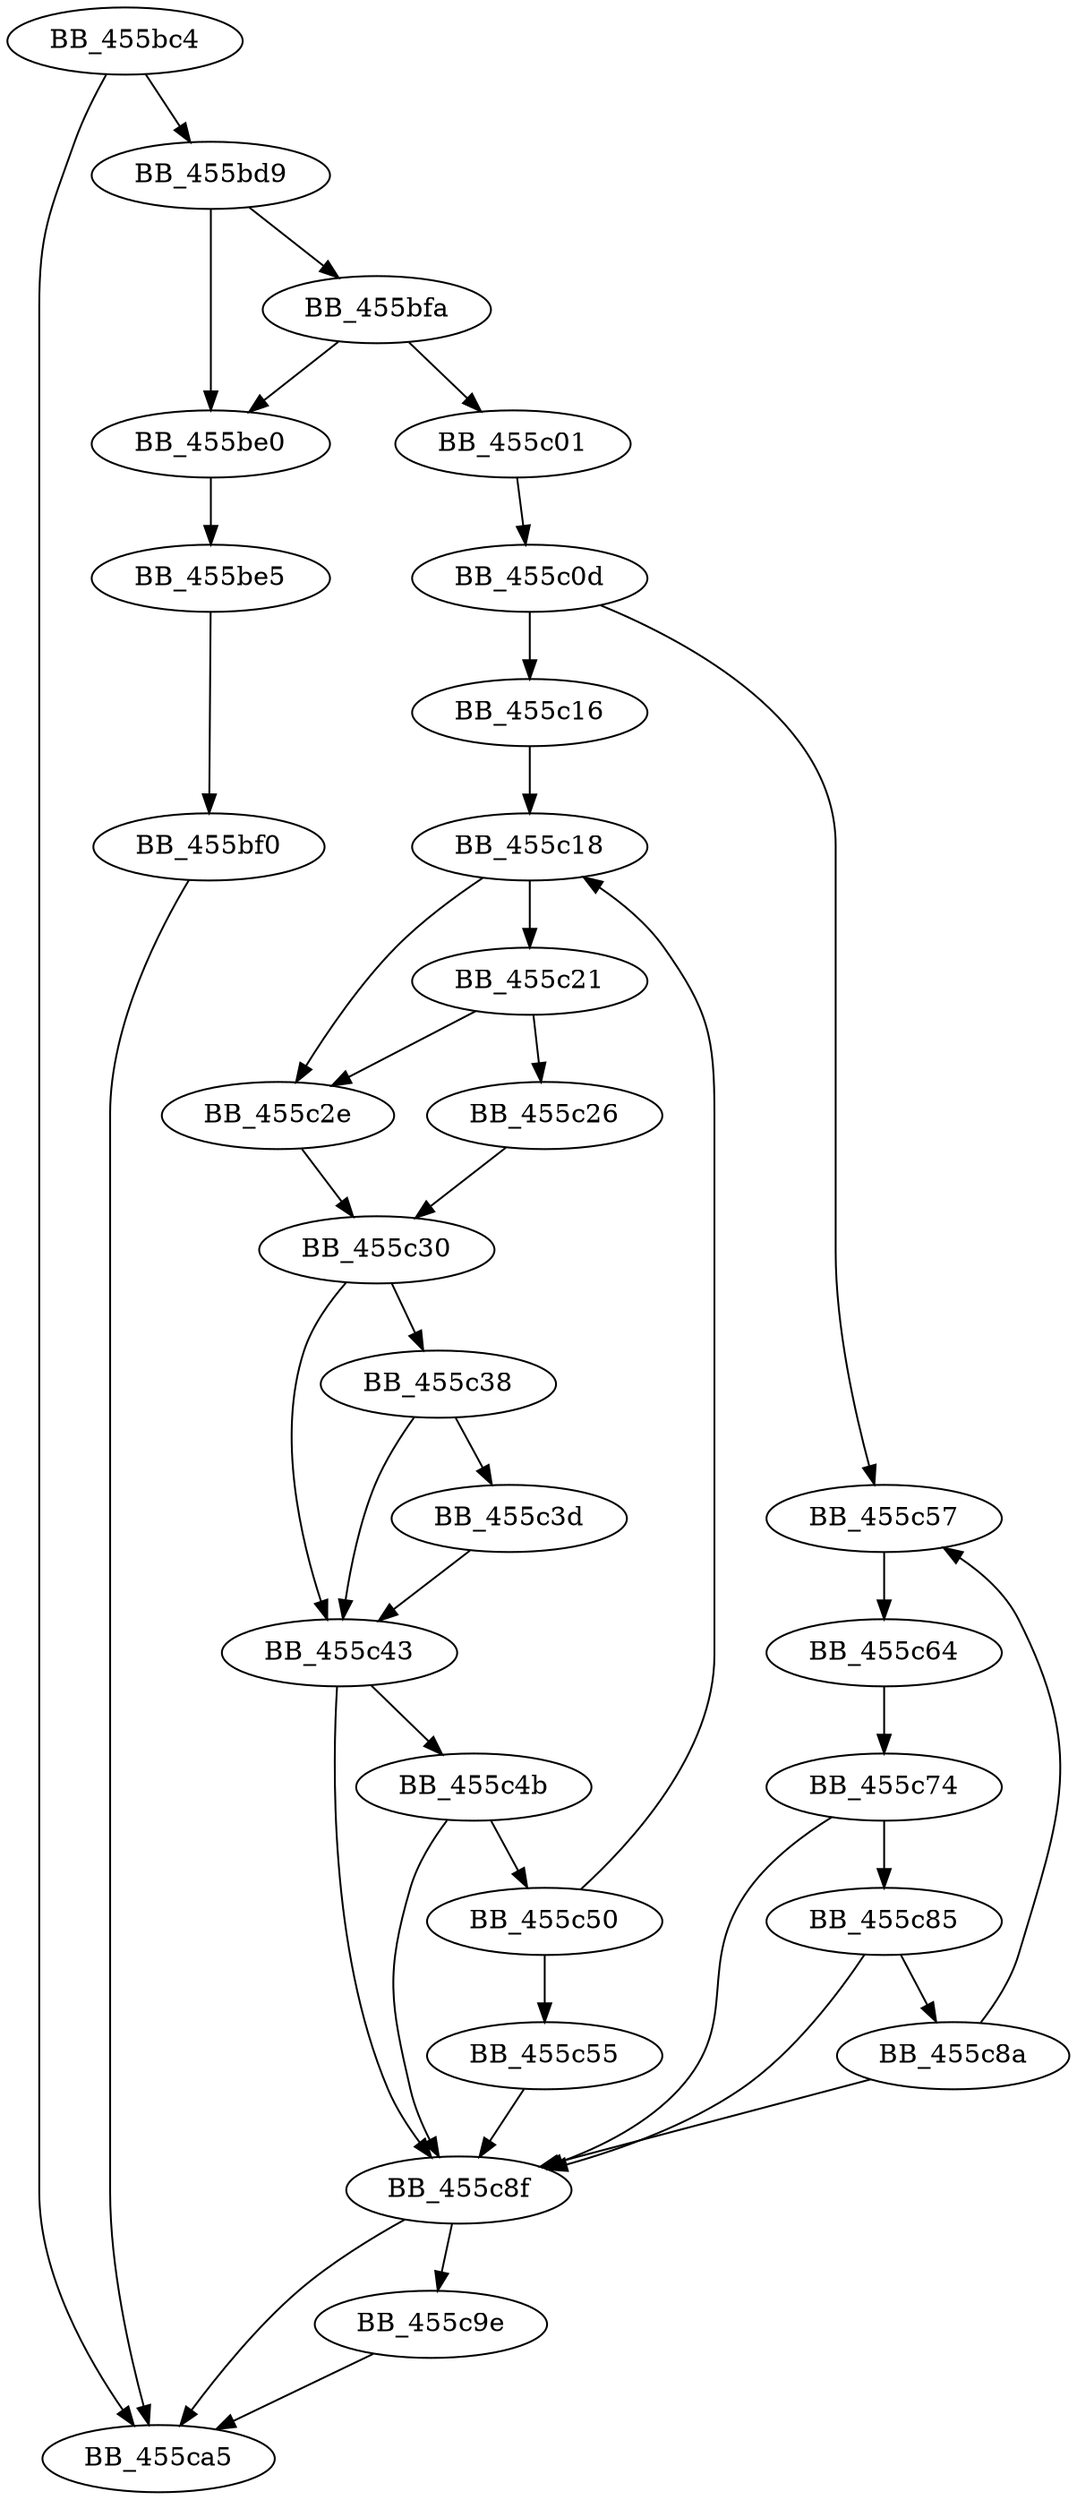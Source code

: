 DiGraph sub_455BC4{
BB_455bc4->BB_455bd9
BB_455bc4->BB_455ca5
BB_455bd9->BB_455be0
BB_455bd9->BB_455bfa
BB_455be0->BB_455be5
BB_455be5->BB_455bf0
BB_455bf0->BB_455ca5
BB_455bfa->BB_455be0
BB_455bfa->BB_455c01
BB_455c01->BB_455c0d
BB_455c0d->BB_455c16
BB_455c0d->BB_455c57
BB_455c16->BB_455c18
BB_455c18->BB_455c21
BB_455c18->BB_455c2e
BB_455c21->BB_455c26
BB_455c21->BB_455c2e
BB_455c26->BB_455c30
BB_455c2e->BB_455c30
BB_455c30->BB_455c38
BB_455c30->BB_455c43
BB_455c38->BB_455c3d
BB_455c38->BB_455c43
BB_455c3d->BB_455c43
BB_455c43->BB_455c4b
BB_455c43->BB_455c8f
BB_455c4b->BB_455c50
BB_455c4b->BB_455c8f
BB_455c50->BB_455c18
BB_455c50->BB_455c55
BB_455c55->BB_455c8f
BB_455c57->BB_455c64
BB_455c64->BB_455c74
BB_455c74->BB_455c85
BB_455c74->BB_455c8f
BB_455c85->BB_455c8a
BB_455c85->BB_455c8f
BB_455c8a->BB_455c57
BB_455c8a->BB_455c8f
BB_455c8f->BB_455c9e
BB_455c8f->BB_455ca5
BB_455c9e->BB_455ca5
}
